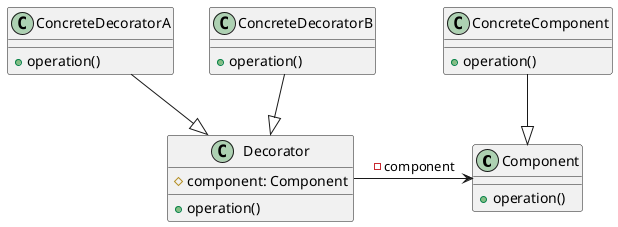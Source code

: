 @startuml
!define RECTANGLE class

RECTANGLE "Component" {
  +operation()
}
RECTANGLE "ConcreteComponent" {
  +operation()
}
RECTANGLE "Decorator" {
  #component: Component
  +operation()
}
RECTANGLE "ConcreteDecoratorA" {
  +operation()
}
RECTANGLE "ConcreteDecoratorB" {
  +operation()
}

Decorator -right-> Component : -component
ConcreteComponent --|> Component
ConcreteDecoratorA --|> Decorator
ConcreteDecoratorB --|> Decorator

@enduml
